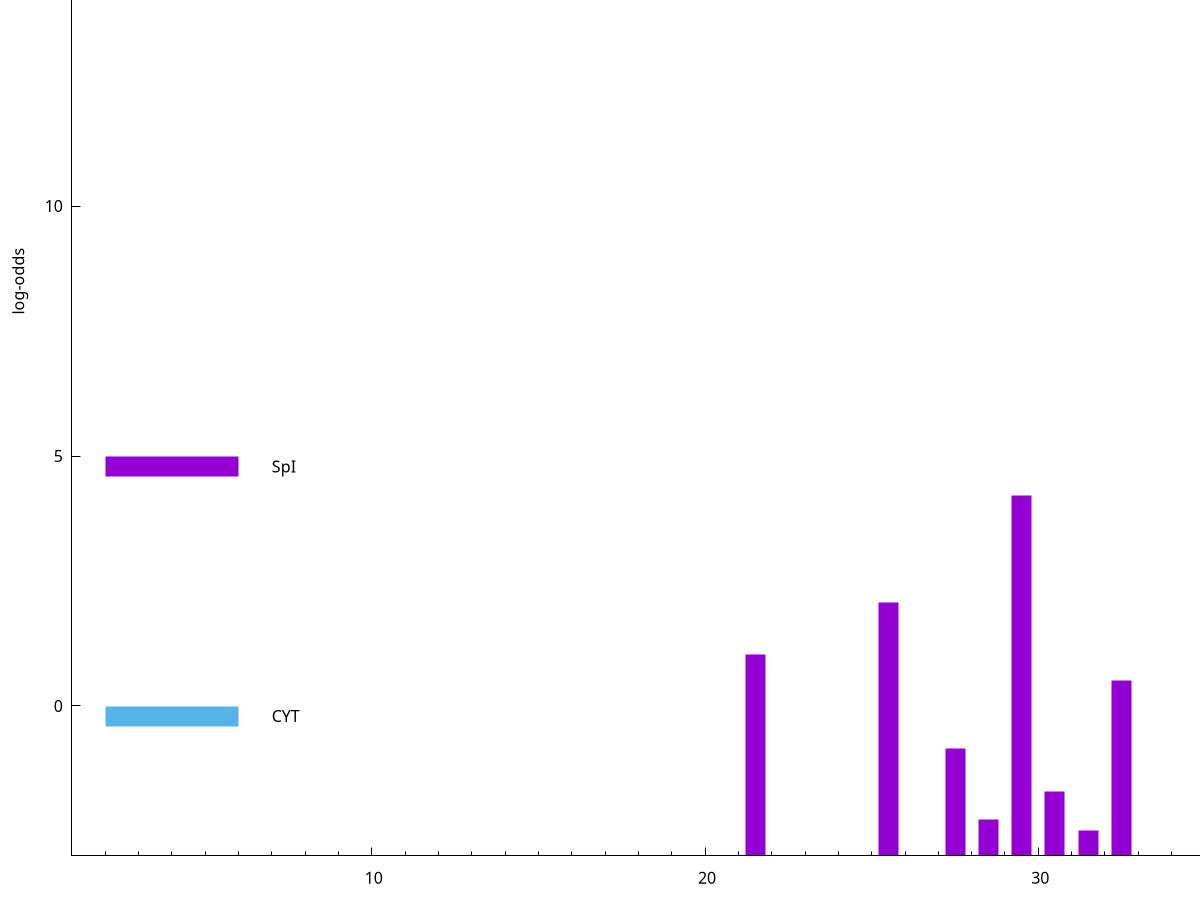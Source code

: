 set title "LipoP predictions for SRR3996252.gff"
set size 2., 1.4
set xrange [1:70] 
set mxtics 10
set yrange [-3:20]
set y2range [0:23]
set ylabel "log-odds"
set term postscript eps color solid "Helvetica" 30
set output "SRR3996252.gff.eps"
set arrow from 2,14.6994 to 6,14.6994 nohead lt 4 lw 20
set label "TMH" at 7,14.6994
set arrow from 2,4.79169 to 6,4.79169 nohead lt 1 lw 20
set label "SpI" at 7,4.79169
set arrow from 2,-0.200913 to 6,-0.200913 nohead lt 3 lw 20
set label "CYT" at 7,-0.200913
set arrow from 2,14.6994 to 6,14.6994 nohead lt 4 lw 20
set label "TMH" at 7,14.6994
# NOTE: The scores below are the log-odds scores with the threshold
# NOTE: subtracted (a hack to make gnuplot make the histogram all
# NOTE: look nice).
plot "-" axes x1y2 title "" with impulses lt 1 lw 20
29.500000 7.202100
25.500000 5.079770
21.500000 4.036310
32.500000 3.512738
27.500000 2.144608
30.500000 1.283110
28.500000 0.731570
31.500000 0.502810
e
exit
